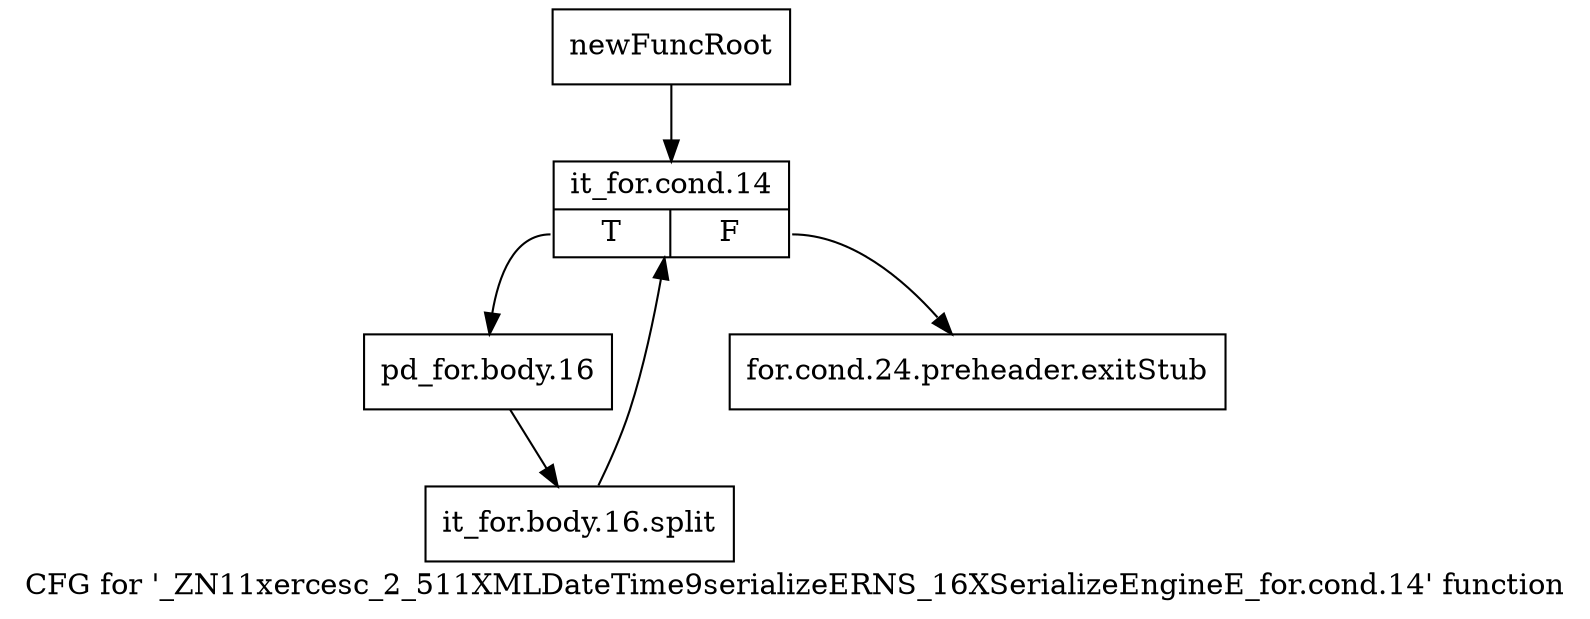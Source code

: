 digraph "CFG for '_ZN11xercesc_2_511XMLDateTime9serializeERNS_16XSerializeEngineE_for.cond.14' function" {
	label="CFG for '_ZN11xercesc_2_511XMLDateTime9serializeERNS_16XSerializeEngineE_for.cond.14' function";

	Node0x9b0df60 [shape=record,label="{newFuncRoot}"];
	Node0x9b0df60 -> Node0x9b0e3b0;
	Node0x9b0dfb0 [shape=record,label="{for.cond.24.preheader.exitStub}"];
	Node0x9b0e3b0 [shape=record,label="{it_for.cond.14|{<s0>T|<s1>F}}"];
	Node0x9b0e3b0:s0 -> Node0x9b0e400;
	Node0x9b0e3b0:s1 -> Node0x9b0dfb0;
	Node0x9b0e400 [shape=record,label="{pd_for.body.16}"];
	Node0x9b0e400 -> Node0xceec0b0;
	Node0xceec0b0 [shape=record,label="{it_for.body.16.split}"];
	Node0xceec0b0 -> Node0x9b0e3b0;
}
